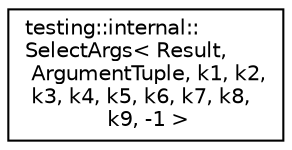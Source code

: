 digraph "Graphical Class Hierarchy"
{
  edge [fontname="Helvetica",fontsize="10",labelfontname="Helvetica",labelfontsize="10"];
  node [fontname="Helvetica",fontsize="10",shape=record];
  rankdir="LR";
  Node0 [label="testing::internal::\lSelectArgs\< Result,\l ArgumentTuple, k1, k2,\l k3, k4, k5, k6, k7, k8,\l k9, -1 \>",height=0.2,width=0.4,color="black", fillcolor="white", style="filled",URL="$classtesting_1_1internal_1_1SelectArgs_3_01Result_00_01ArgumentTuple_00_01k1_00_01k2_00_01k3_00_a44b2a3fb6bab261818c61ba2b7f389a.html"];
}
